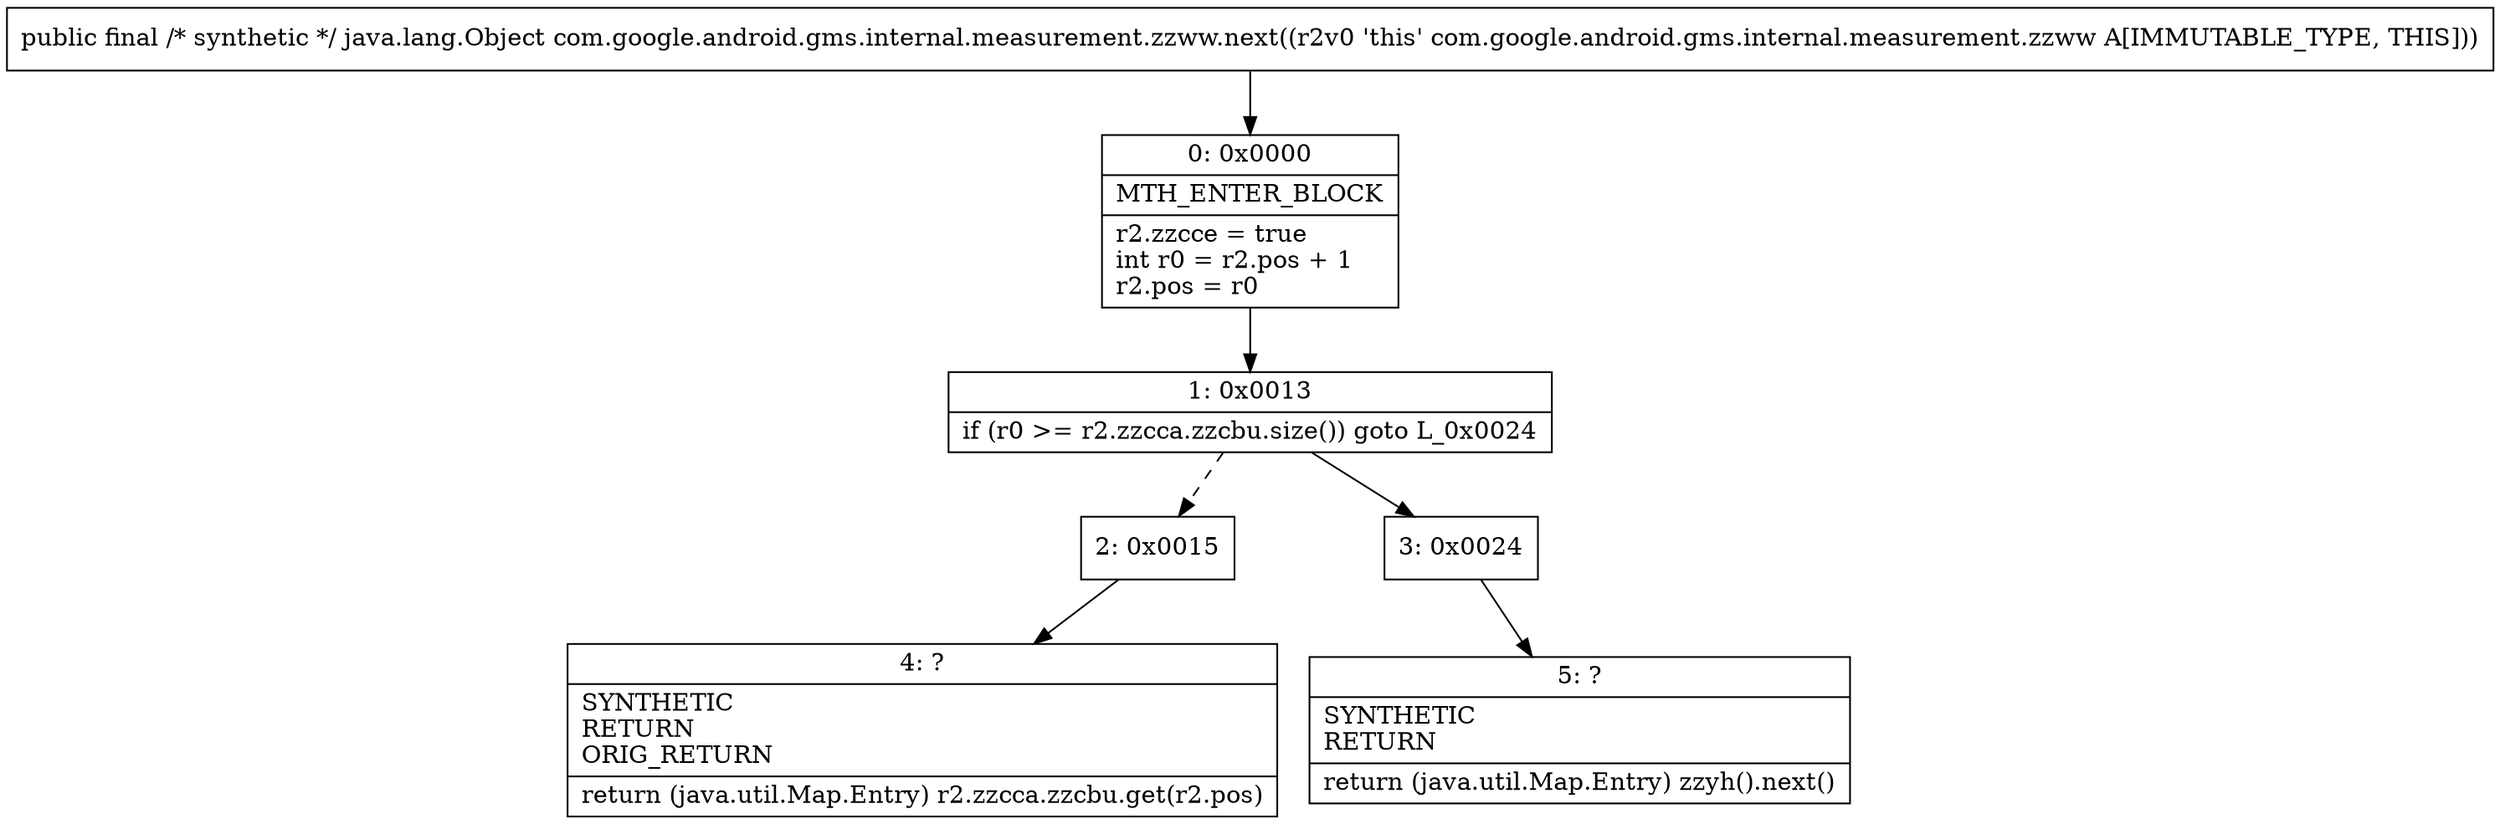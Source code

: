 digraph "CFG forcom.google.android.gms.internal.measurement.zzww.next()Ljava\/lang\/Object;" {
Node_0 [shape=record,label="{0\:\ 0x0000|MTH_ENTER_BLOCK\l|r2.zzcce = true\lint r0 = r2.pos + 1\lr2.pos = r0\l}"];
Node_1 [shape=record,label="{1\:\ 0x0013|if (r0 \>= r2.zzcca.zzcbu.size()) goto L_0x0024\l}"];
Node_2 [shape=record,label="{2\:\ 0x0015}"];
Node_3 [shape=record,label="{3\:\ 0x0024}"];
Node_4 [shape=record,label="{4\:\ ?|SYNTHETIC\lRETURN\lORIG_RETURN\l|return (java.util.Map.Entry) r2.zzcca.zzcbu.get(r2.pos)\l}"];
Node_5 [shape=record,label="{5\:\ ?|SYNTHETIC\lRETURN\l|return (java.util.Map.Entry) zzyh().next()\l}"];
MethodNode[shape=record,label="{public final \/* synthetic *\/ java.lang.Object com.google.android.gms.internal.measurement.zzww.next((r2v0 'this' com.google.android.gms.internal.measurement.zzww A[IMMUTABLE_TYPE, THIS])) }"];
MethodNode -> Node_0;
Node_0 -> Node_1;
Node_1 -> Node_2[style=dashed];
Node_1 -> Node_3;
Node_2 -> Node_4;
Node_3 -> Node_5;
}

